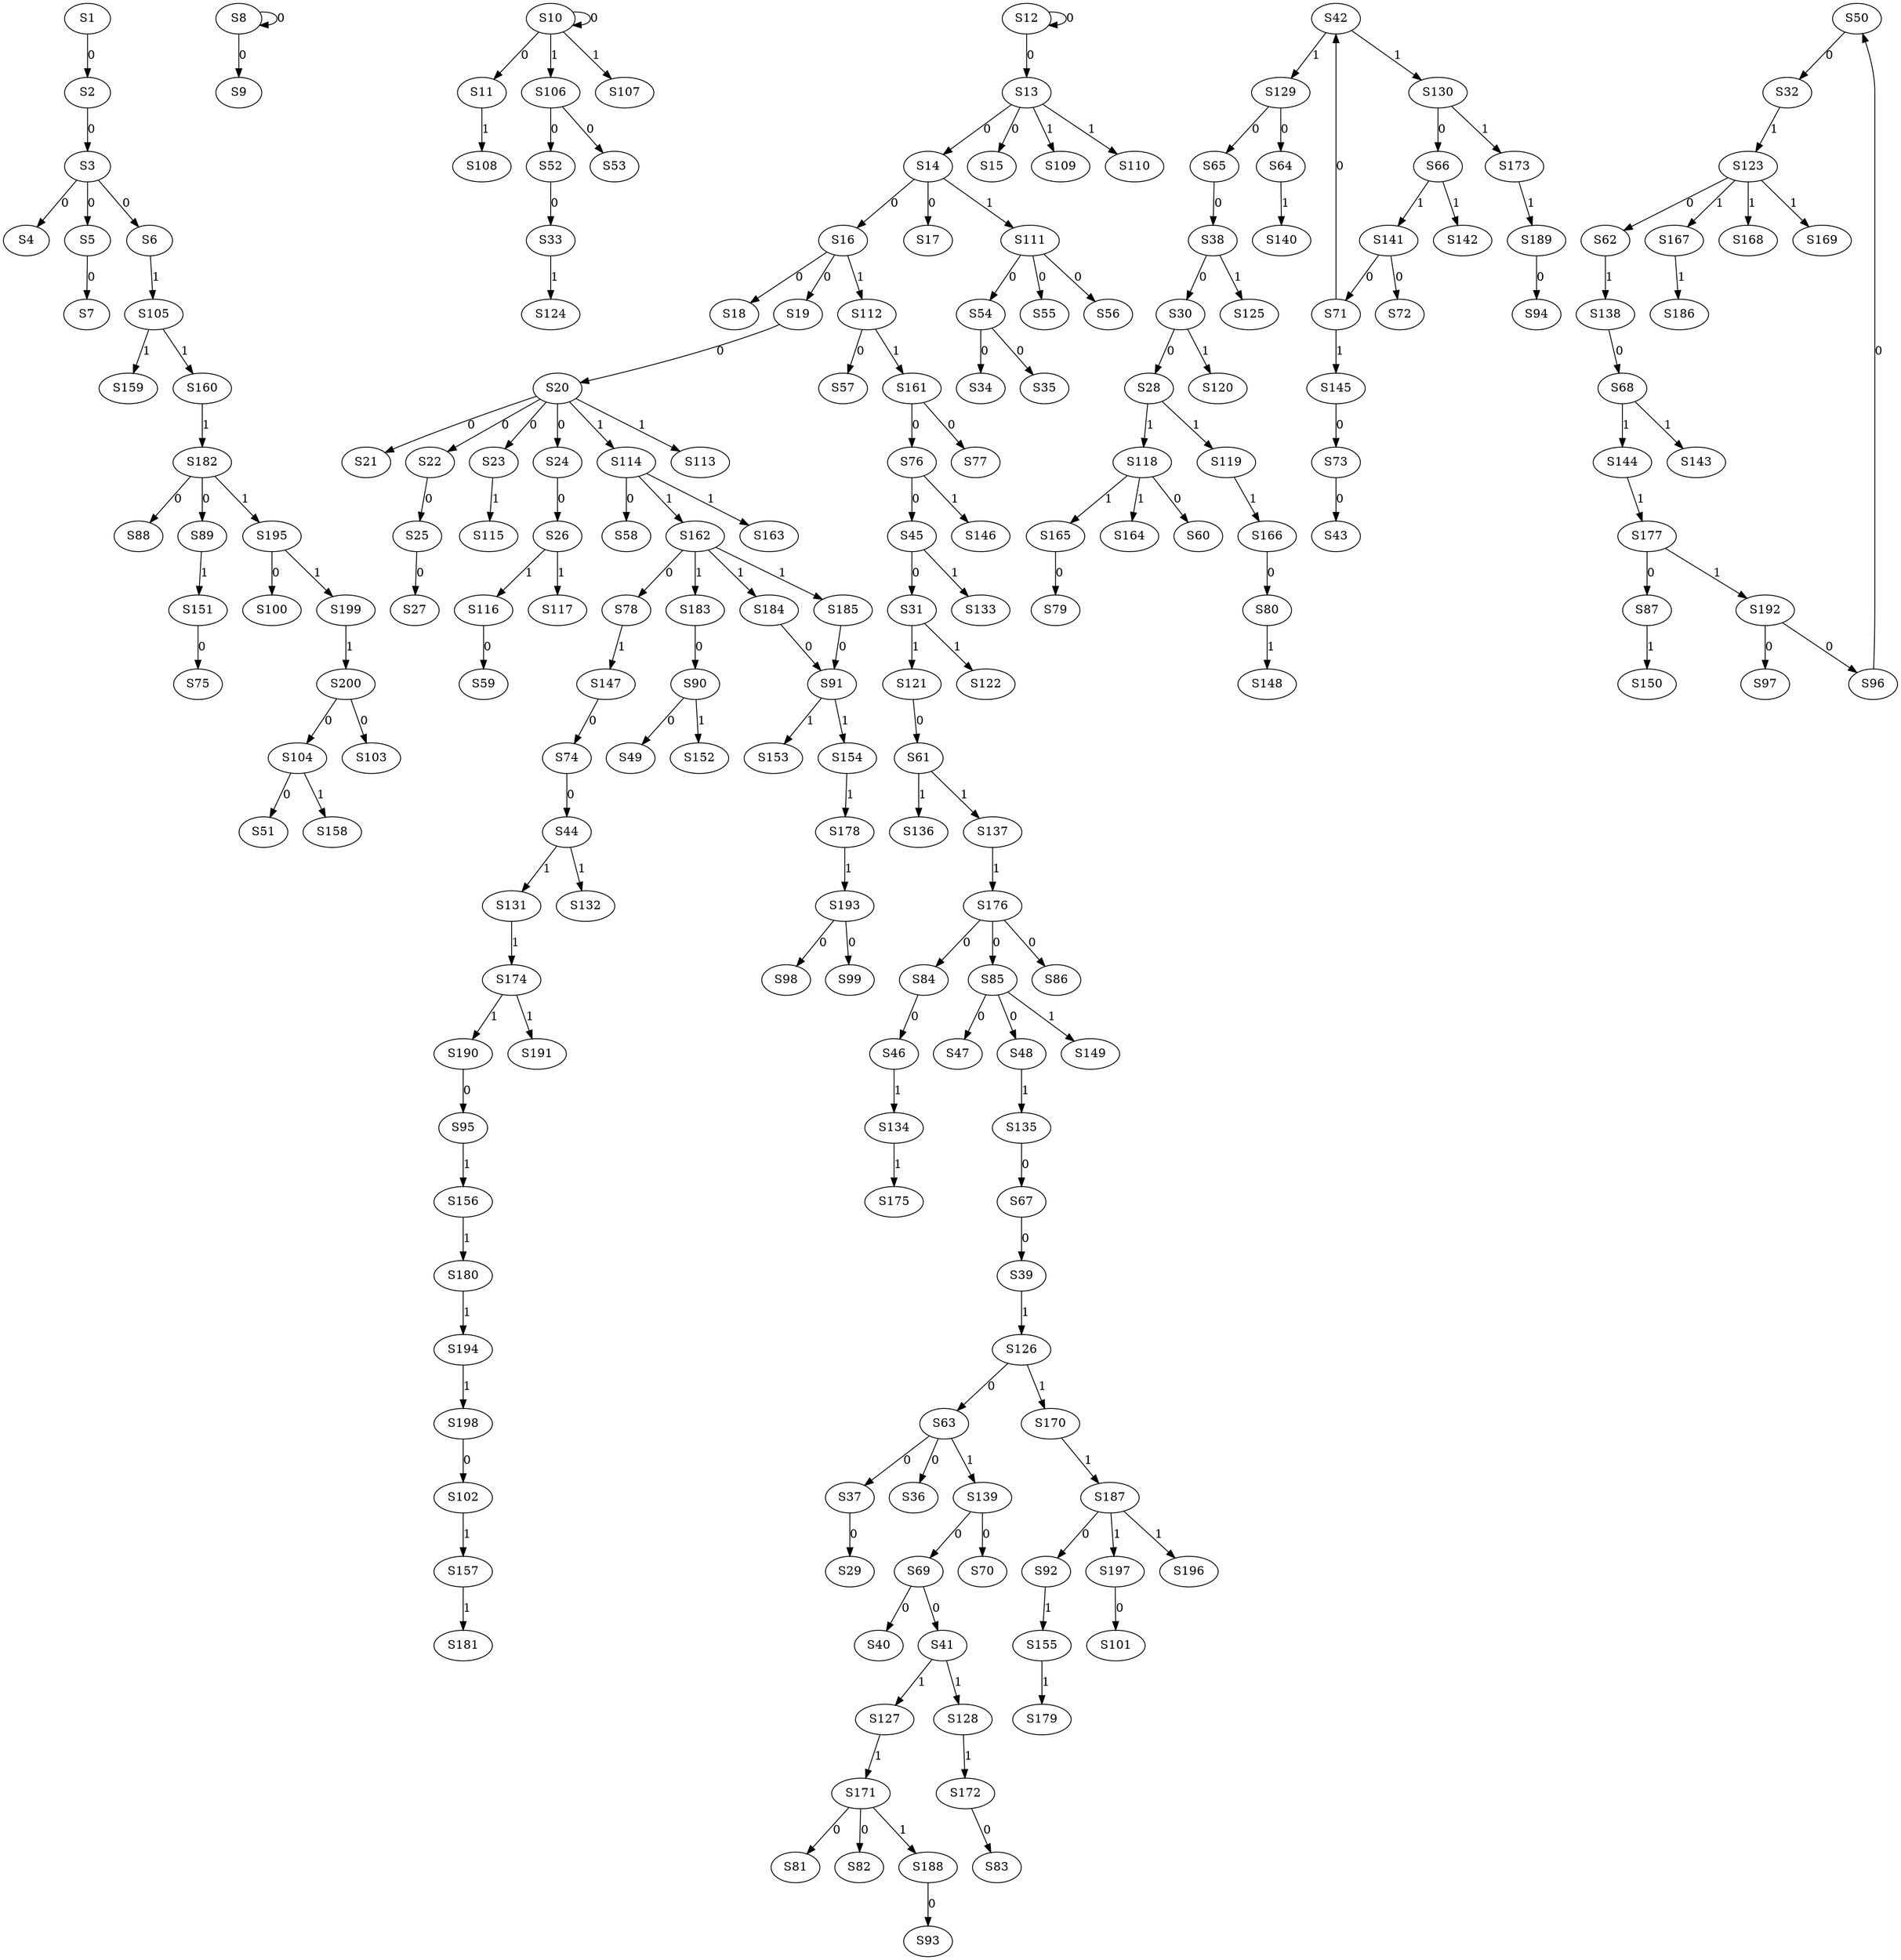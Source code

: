 strict digraph {
	S1 -> S2 [ label = 0 ];
	S2 -> S3 [ label = 0 ];
	S3 -> S4 [ label = 0 ];
	S3 -> S5 [ label = 0 ];
	S3 -> S6 [ label = 0 ];
	S5 -> S7 [ label = 0 ];
	S8 -> S8 [ label = 0 ];
	S8 -> S9 [ label = 0 ];
	S10 -> S10 [ label = 0 ];
	S10 -> S11 [ label = 0 ];
	S12 -> S12 [ label = 0 ];
	S12 -> S13 [ label = 0 ];
	S13 -> S14 [ label = 0 ];
	S13 -> S15 [ label = 0 ];
	S14 -> S16 [ label = 0 ];
	S14 -> S17 [ label = 0 ];
	S16 -> S18 [ label = 0 ];
	S16 -> S19 [ label = 0 ];
	S19 -> S20 [ label = 0 ];
	S20 -> S21 [ label = 0 ];
	S20 -> S22 [ label = 0 ];
	S20 -> S23 [ label = 0 ];
	S20 -> S24 [ label = 0 ];
	S22 -> S25 [ label = 0 ];
	S24 -> S26 [ label = 0 ];
	S25 -> S27 [ label = 0 ];
	S30 -> S28 [ label = 0 ];
	S37 -> S29 [ label = 0 ];
	S38 -> S30 [ label = 0 ];
	S45 -> S31 [ label = 0 ];
	S50 -> S32 [ label = 0 ];
	S52 -> S33 [ label = 0 ];
	S54 -> S34 [ label = 0 ];
	S54 -> S35 [ label = 0 ];
	S63 -> S36 [ label = 0 ];
	S63 -> S37 [ label = 0 ];
	S65 -> S38 [ label = 0 ];
	S67 -> S39 [ label = 0 ];
	S69 -> S40 [ label = 0 ];
	S69 -> S41 [ label = 0 ];
	S71 -> S42 [ label = 0 ];
	S73 -> S43 [ label = 0 ];
	S74 -> S44 [ label = 0 ];
	S76 -> S45 [ label = 0 ];
	S84 -> S46 [ label = 0 ];
	S85 -> S47 [ label = 0 ];
	S85 -> S48 [ label = 0 ];
	S90 -> S49 [ label = 0 ];
	S96 -> S50 [ label = 0 ];
	S104 -> S51 [ label = 0 ];
	S106 -> S52 [ label = 0 ];
	S106 -> S53 [ label = 0 ];
	S111 -> S54 [ label = 0 ];
	S111 -> S55 [ label = 0 ];
	S111 -> S56 [ label = 0 ];
	S112 -> S57 [ label = 0 ];
	S114 -> S58 [ label = 0 ];
	S116 -> S59 [ label = 0 ];
	S118 -> S60 [ label = 0 ];
	S121 -> S61 [ label = 0 ];
	S123 -> S62 [ label = 0 ];
	S126 -> S63 [ label = 0 ];
	S129 -> S64 [ label = 0 ];
	S129 -> S65 [ label = 0 ];
	S130 -> S66 [ label = 0 ];
	S135 -> S67 [ label = 0 ];
	S138 -> S68 [ label = 0 ];
	S139 -> S69 [ label = 0 ];
	S139 -> S70 [ label = 0 ];
	S141 -> S71 [ label = 0 ];
	S141 -> S72 [ label = 0 ];
	S145 -> S73 [ label = 0 ];
	S147 -> S74 [ label = 0 ];
	S151 -> S75 [ label = 0 ];
	S161 -> S76 [ label = 0 ];
	S161 -> S77 [ label = 0 ];
	S162 -> S78 [ label = 0 ];
	S165 -> S79 [ label = 0 ];
	S166 -> S80 [ label = 0 ];
	S171 -> S81 [ label = 0 ];
	S171 -> S82 [ label = 0 ];
	S172 -> S83 [ label = 0 ];
	S176 -> S84 [ label = 0 ];
	S176 -> S85 [ label = 0 ];
	S176 -> S86 [ label = 0 ];
	S177 -> S87 [ label = 0 ];
	S182 -> S88 [ label = 0 ];
	S182 -> S89 [ label = 0 ];
	S183 -> S90 [ label = 0 ];
	S184 -> S91 [ label = 0 ];
	S187 -> S92 [ label = 0 ];
	S188 -> S93 [ label = 0 ];
	S189 -> S94 [ label = 0 ];
	S190 -> S95 [ label = 0 ];
	S192 -> S96 [ label = 0 ];
	S192 -> S97 [ label = 0 ];
	S193 -> S98 [ label = 0 ];
	S193 -> S99 [ label = 0 ];
	S195 -> S100 [ label = 0 ];
	S197 -> S101 [ label = 0 ];
	S198 -> S102 [ label = 0 ];
	S200 -> S103 [ label = 0 ];
	S200 -> S104 [ label = 0 ];
	S6 -> S105 [ label = 1 ];
	S10 -> S106 [ label = 1 ];
	S10 -> S107 [ label = 1 ];
	S11 -> S108 [ label = 1 ];
	S13 -> S109 [ label = 1 ];
	S13 -> S110 [ label = 1 ];
	S14 -> S111 [ label = 1 ];
	S16 -> S112 [ label = 1 ];
	S20 -> S113 [ label = 1 ];
	S20 -> S114 [ label = 1 ];
	S23 -> S115 [ label = 1 ];
	S26 -> S116 [ label = 1 ];
	S26 -> S117 [ label = 1 ];
	S28 -> S118 [ label = 1 ];
	S28 -> S119 [ label = 1 ];
	S30 -> S120 [ label = 1 ];
	S31 -> S121 [ label = 1 ];
	S31 -> S122 [ label = 1 ];
	S32 -> S123 [ label = 1 ];
	S33 -> S124 [ label = 1 ];
	S38 -> S125 [ label = 1 ];
	S39 -> S126 [ label = 1 ];
	S41 -> S127 [ label = 1 ];
	S41 -> S128 [ label = 1 ];
	S42 -> S129 [ label = 1 ];
	S42 -> S130 [ label = 1 ];
	S44 -> S131 [ label = 1 ];
	S44 -> S132 [ label = 1 ];
	S45 -> S133 [ label = 1 ];
	S46 -> S134 [ label = 1 ];
	S48 -> S135 [ label = 1 ];
	S61 -> S136 [ label = 1 ];
	S61 -> S137 [ label = 1 ];
	S62 -> S138 [ label = 1 ];
	S63 -> S139 [ label = 1 ];
	S64 -> S140 [ label = 1 ];
	S66 -> S141 [ label = 1 ];
	S66 -> S142 [ label = 1 ];
	S68 -> S143 [ label = 1 ];
	S68 -> S144 [ label = 1 ];
	S71 -> S145 [ label = 1 ];
	S76 -> S146 [ label = 1 ];
	S78 -> S147 [ label = 1 ];
	S80 -> S148 [ label = 1 ];
	S85 -> S149 [ label = 1 ];
	S87 -> S150 [ label = 1 ];
	S89 -> S151 [ label = 1 ];
	S90 -> S152 [ label = 1 ];
	S91 -> S153 [ label = 1 ];
	S91 -> S154 [ label = 1 ];
	S92 -> S155 [ label = 1 ];
	S95 -> S156 [ label = 1 ];
	S102 -> S157 [ label = 1 ];
	S104 -> S158 [ label = 1 ];
	S105 -> S159 [ label = 1 ];
	S105 -> S160 [ label = 1 ];
	S112 -> S161 [ label = 1 ];
	S114 -> S162 [ label = 1 ];
	S114 -> S163 [ label = 1 ];
	S118 -> S164 [ label = 1 ];
	S118 -> S165 [ label = 1 ];
	S119 -> S166 [ label = 1 ];
	S123 -> S167 [ label = 1 ];
	S123 -> S168 [ label = 1 ];
	S123 -> S169 [ label = 1 ];
	S126 -> S170 [ label = 1 ];
	S127 -> S171 [ label = 1 ];
	S128 -> S172 [ label = 1 ];
	S130 -> S173 [ label = 1 ];
	S131 -> S174 [ label = 1 ];
	S134 -> S175 [ label = 1 ];
	S137 -> S176 [ label = 1 ];
	S144 -> S177 [ label = 1 ];
	S154 -> S178 [ label = 1 ];
	S155 -> S179 [ label = 1 ];
	S156 -> S180 [ label = 1 ];
	S157 -> S181 [ label = 1 ];
	S160 -> S182 [ label = 1 ];
	S162 -> S183 [ label = 1 ];
	S162 -> S184 [ label = 1 ];
	S162 -> S185 [ label = 1 ];
	S167 -> S186 [ label = 1 ];
	S170 -> S187 [ label = 1 ];
	S171 -> S188 [ label = 1 ];
	S173 -> S189 [ label = 1 ];
	S174 -> S190 [ label = 1 ];
	S174 -> S191 [ label = 1 ];
	S177 -> S192 [ label = 1 ];
	S178 -> S193 [ label = 1 ];
	S180 -> S194 [ label = 1 ];
	S182 -> S195 [ label = 1 ];
	S187 -> S196 [ label = 1 ];
	S187 -> S197 [ label = 1 ];
	S194 -> S198 [ label = 1 ];
	S195 -> S199 [ label = 1 ];
	S199 -> S200 [ label = 1 ];
	S185 -> S91 [ label = 0 ];
}